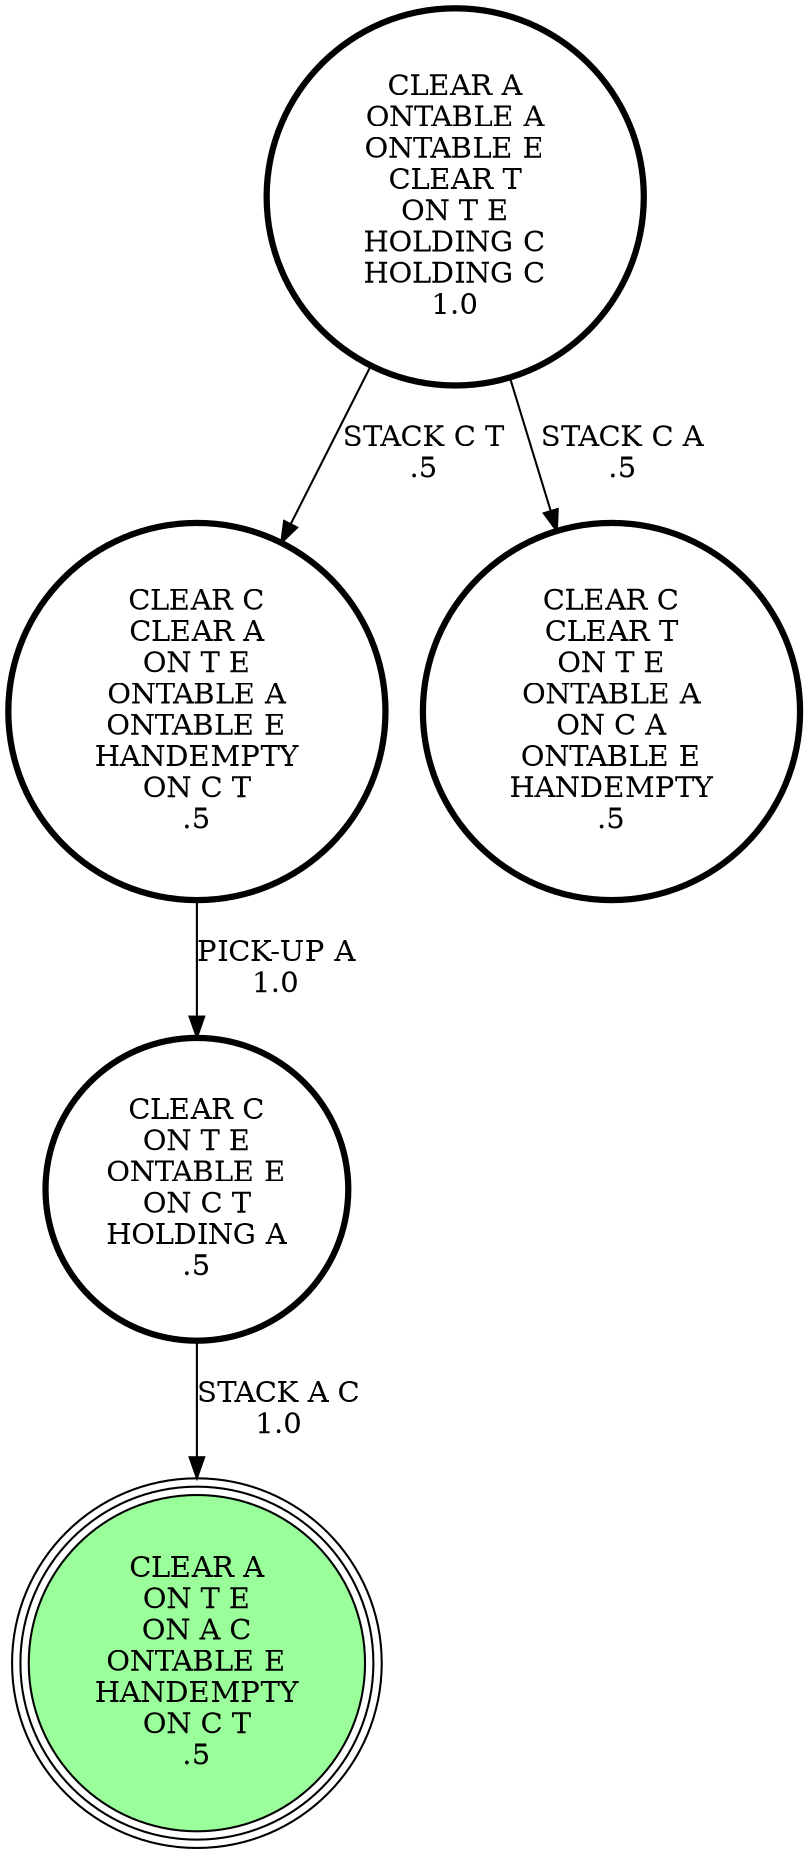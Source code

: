 digraph {
"CLEAR C\nON T E\nONTABLE E\nON C T\nHOLDING A\n.5\n" -> "CLEAR A\nON T E\nON A C\nONTABLE E\nHANDEMPTY\nON C T\n.5\n"[label="STACK A C\n1.0\n"];
"CLEAR C\nCLEAR A\nON T E\nONTABLE A\nONTABLE E\nHANDEMPTY\nON C T\n.5\n" -> "CLEAR C\nON T E\nONTABLE E\nON C T\nHOLDING A\n.5\n"[label="PICK-UP A\n1.0\n"];
"CLEAR A\nONTABLE A\nONTABLE E\nCLEAR T\nON T E\nHOLDING C\nHOLDING C\n1.0\n" -> "CLEAR C\nCLEAR T\nON T E\nONTABLE A\nON C A\nONTABLE E\nHANDEMPTY\n.5\n"[label="STACK C A\n.5\n"];
"CLEAR A\nONTABLE A\nONTABLE E\nCLEAR T\nON T E\nHOLDING C\nHOLDING C\n1.0\n" -> "CLEAR C\nCLEAR A\nON T E\nONTABLE A\nONTABLE E\nHANDEMPTY\nON C T\n.5\n"[label="STACK C T\n.5\n"];
"CLEAR A\nON T E\nON A C\nONTABLE E\nHANDEMPTY\nON C T\n.5\n" [shape=circle, style=filled, fillcolor=palegreen1, peripheries=3];
"CLEAR C\nCLEAR T\nON T E\nONTABLE A\nON C A\nONTABLE E\nHANDEMPTY\n.5\n" [shape=circle, penwidth=3];
"CLEAR A\nONTABLE A\nONTABLE E\nCLEAR T\nON T E\nHOLDING C\nHOLDING C\n1.0\n" [shape=circle, penwidth=3];
"CLEAR A\nON T E\nON A C\nONTABLE E\nHANDEMPTY\nON C T\n.5\n" [shape=circle, style=filled, fillcolor=palegreen1, peripheries=3];
"CLEAR C\nCLEAR T\nON T E\nONTABLE A\nON C A\nONTABLE E\nHANDEMPTY\n.5\n" [shape=circle, penwidth=3];
"CLEAR C\nON T E\nONTABLE E\nON C T\nHOLDING A\n.5\n" [shape=circle, penwidth=3];
"CLEAR C\nCLEAR A\nON T E\nONTABLE A\nONTABLE E\nHANDEMPTY\nON C T\n.5\n" [shape=circle, penwidth=3];
}
